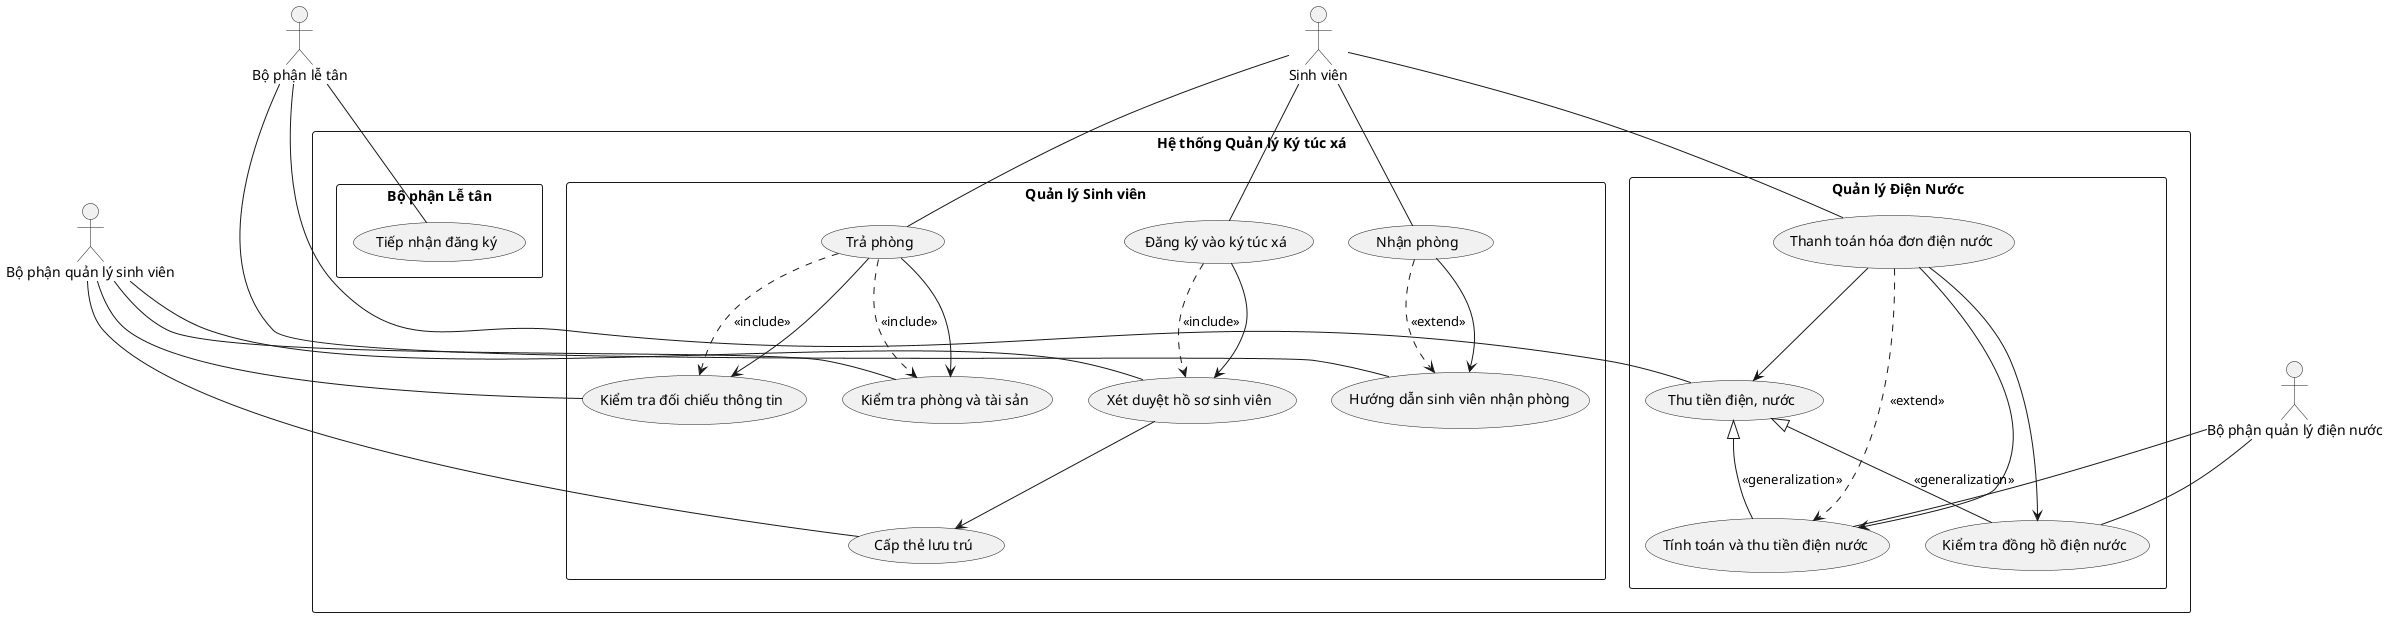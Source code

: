 @startuml
actor "Sinh viên" as SV
actor "Bộ phận lễ tân" as LT
actor "Bộ phận quản lý sinh viên" as QLSV
actor "Bộ phận quản lý điện nước" as QLDN

rectangle "Hệ thống Quản lý Ký túc xá" {
    rectangle "Quản lý Sinh viên" {
        QLSV -- (Xét duyệt hồ sơ sinh viên)
        QLSV -- (Cấp thẻ lưu trú)
        QLSV -- (Kiểm tra phòng và tài sản)
        QLSV -- (Kiểm tra đối chiếu thông tin)
        SV -- (Đăng ký vào ký túc xá)
        SV -- (Nhận phòng)
        SV -- (Trả phòng)
        (Đăng ký vào ký túc xá) --> (Xét duyệt hồ sơ sinh viên)
        (Xét duyệt hồ sơ sinh viên) --> (Cấp thẻ lưu trú)
        (Nhận phòng) --> (Hướng dẫn sinh viên nhận phòng)
        (Trả phòng) --> (Kiểm tra phòng và tài sản)
        (Trả phòng) --> (Kiểm tra đối chiếu thông tin)
    }
    
    rectangle "Quản lý Điện Nước" {
        QLDN -- (Kiểm tra đồng hồ điện nước)
        QLDN -- (Tính toán và thu tiền điện nước)
        SV -- (Thanh toán hóa đơn điện nước)
        (Thanh toán hóa đơn điện nước) --> (Thu tiền điện, nước)
        (Thanh toán hóa đơn điện nước) --> (Kiểm tra đồng hồ điện nước)
        (Thanh toán hóa đơn điện nước) --> (Tính toán và thu tiền điện nước)
    }
    
    rectangle "Bộ phận Lễ tân" {
        LT -- (Tiếp nhận đăng ký)
        LT -- (Hướng dẫn sinh viên nhận phòng)
        LT -- (Thu tiền điện, nước)
    }


    ' Relationships: Include, Extend, Generalization
    (Đăng ký vào ký túc xá) .> (Xét duyệt hồ sơ sinh viên) : <<include>>
    (Trả phòng) .> (Kiểm tra phòng và tài sản) : <<include>>
    (Trả phòng) .> (Kiểm tra đối chiếu thông tin) : <<include>>

    (Nhận phòng) .> (Hướng dẫn sinh viên nhận phòng) : <<extend>>
    (Thanh toán hóa đơn điện nước) .> (Tính toán và thu tiền điện nước) : <<extend>>

    (Thu tiền điện, nước) <|-- (Tính toán và thu tiền điện nước) : <<generalization>>
    (Thu tiền điện, nước) <|-- (Kiểm tra đồng hồ điện nước) : <<generalization>>
}
@enduml
